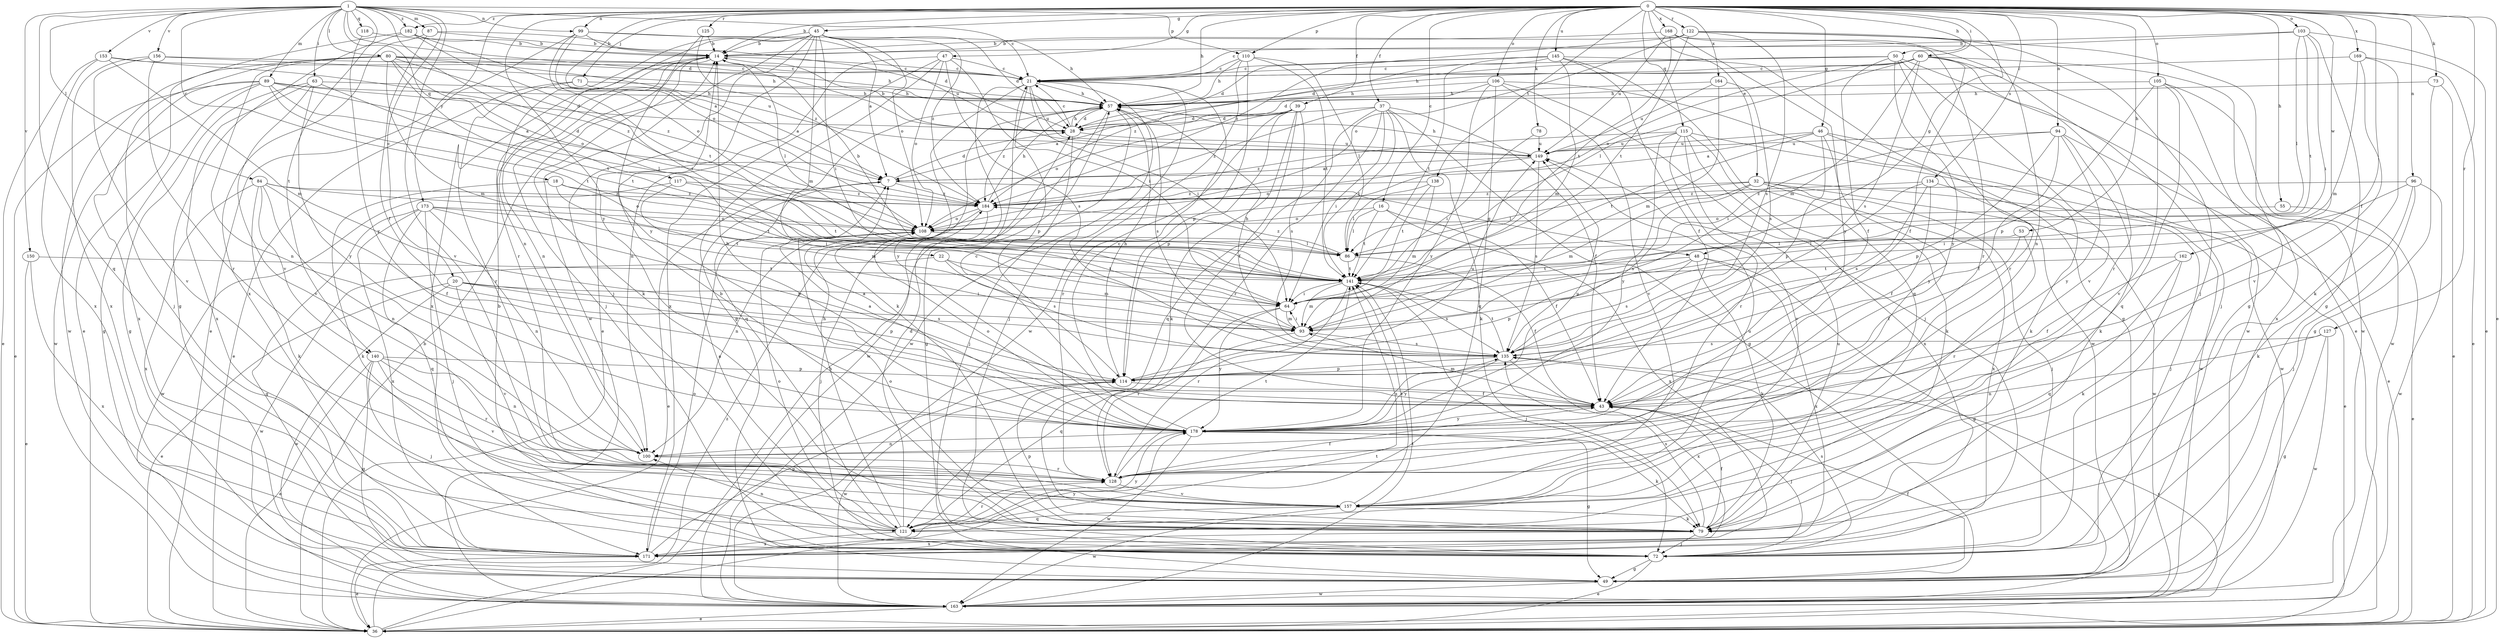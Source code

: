 strict digraph  {
0;
1;
7;
14;
16;
18;
20;
21;
22;
28;
32;
36;
37;
39;
43;
45;
46;
47;
48;
49;
50;
53;
55;
57;
60;
63;
64;
71;
72;
73;
78;
79;
80;
84;
86;
87;
89;
93;
94;
96;
99;
100;
103;
105;
106;
108;
110;
114;
115;
117;
118;
121;
122;
125;
127;
128;
134;
135;
138;
140;
141;
145;
149;
150;
153;
156;
157;
162;
163;
164;
168;
169;
171;
173;
178;
182;
184;
0 -> 14  [label=b];
0 -> 16  [label=c];
0 -> 32  [label=e];
0 -> 36  [label=e];
0 -> 37  [label=f];
0 -> 39  [label=f];
0 -> 43  [label=f];
0 -> 45  [label=g];
0 -> 46  [label=g];
0 -> 47  [label=g];
0 -> 48  [label=g];
0 -> 50  [label=h];
0 -> 53  [label=h];
0 -> 55  [label=h];
0 -> 57  [label=h];
0 -> 60  [label=i];
0 -> 71  [label=j];
0 -> 73  [label=k];
0 -> 78  [label=k];
0 -> 94  [label=n];
0 -> 96  [label=n];
0 -> 99  [label=n];
0 -> 103  [label=o];
0 -> 105  [label=o];
0 -> 106  [label=o];
0 -> 108  [label=o];
0 -> 110  [label=p];
0 -> 115  [label=q];
0 -> 122  [label=r];
0 -> 125  [label=r];
0 -> 127  [label=r];
0 -> 134  [label=s];
0 -> 138  [label=t];
0 -> 145  [label=u];
0 -> 162  [label=w];
0 -> 164  [label=x];
0 -> 168  [label=x];
0 -> 169  [label=x];
0 -> 173  [label=y];
0 -> 178  [label=y];
0 -> 182  [label=z];
1 -> 18  [label=c];
1 -> 20  [label=c];
1 -> 21  [label=c];
1 -> 22  [label=d];
1 -> 28  [label=d];
1 -> 63  [label=i];
1 -> 80  [label=l];
1 -> 84  [label=l];
1 -> 87  [label=m];
1 -> 89  [label=m];
1 -> 99  [label=n];
1 -> 110  [label=p];
1 -> 117  [label=q];
1 -> 118  [label=q];
1 -> 121  [label=q];
1 -> 140  [label=t];
1 -> 150  [label=v];
1 -> 153  [label=v];
1 -> 156  [label=v];
1 -> 157  [label=v];
1 -> 182  [label=z];
7 -> 28  [label=d];
7 -> 36  [label=e];
7 -> 48  [label=g];
7 -> 184  [label=z];
14 -> 21  [label=c];
14 -> 72  [label=j];
14 -> 79  [label=k];
14 -> 86  [label=l];
14 -> 100  [label=n];
14 -> 171  [label=x];
16 -> 43  [label=f];
16 -> 86  [label=l];
16 -> 108  [label=o];
16 -> 141  [label=t];
16 -> 171  [label=x];
18 -> 64  [label=i];
18 -> 79  [label=k];
18 -> 141  [label=t];
18 -> 184  [label=z];
20 -> 36  [label=e];
20 -> 64  [label=i];
20 -> 114  [label=p];
20 -> 135  [label=s];
20 -> 157  [label=v];
20 -> 163  [label=w];
21 -> 57  [label=h];
21 -> 64  [label=i];
21 -> 72  [label=j];
21 -> 79  [label=k];
21 -> 114  [label=p];
21 -> 149  [label=u];
21 -> 163  [label=w];
21 -> 178  [label=y];
22 -> 93  [label=m];
22 -> 135  [label=s];
22 -> 141  [label=t];
22 -> 163  [label=w];
28 -> 14  [label=b];
28 -> 21  [label=c];
28 -> 57  [label=h];
28 -> 72  [label=j];
28 -> 149  [label=u];
32 -> 36  [label=e];
32 -> 72  [label=j];
32 -> 86  [label=l];
32 -> 93  [label=m];
32 -> 135  [label=s];
32 -> 163  [label=w];
32 -> 171  [label=x];
32 -> 184  [label=z];
36 -> 14  [label=b];
36 -> 57  [label=h];
36 -> 135  [label=s];
36 -> 141  [label=t];
36 -> 184  [label=z];
37 -> 28  [label=d];
37 -> 43  [label=f];
37 -> 49  [label=g];
37 -> 64  [label=i];
37 -> 79  [label=k];
37 -> 121  [label=q];
37 -> 128  [label=r];
37 -> 141  [label=t];
37 -> 184  [label=z];
39 -> 7  [label=a];
39 -> 28  [label=d];
39 -> 43  [label=f];
39 -> 79  [label=k];
39 -> 108  [label=o];
39 -> 114  [label=p];
39 -> 128  [label=r];
39 -> 135  [label=s];
43 -> 7  [label=a];
43 -> 21  [label=c];
43 -> 72  [label=j];
43 -> 93  [label=m];
43 -> 178  [label=y];
45 -> 7  [label=a];
45 -> 14  [label=b];
45 -> 28  [label=d];
45 -> 36  [label=e];
45 -> 64  [label=i];
45 -> 72  [label=j];
45 -> 93  [label=m];
45 -> 100  [label=n];
45 -> 108  [label=o];
45 -> 128  [label=r];
45 -> 163  [label=w];
45 -> 184  [label=z];
46 -> 7  [label=a];
46 -> 79  [label=k];
46 -> 114  [label=p];
46 -> 141  [label=t];
46 -> 149  [label=u];
46 -> 163  [label=w];
46 -> 178  [label=y];
47 -> 21  [label=c];
47 -> 49  [label=g];
47 -> 64  [label=i];
47 -> 100  [label=n];
47 -> 108  [label=o];
47 -> 135  [label=s];
47 -> 171  [label=x];
48 -> 49  [label=g];
48 -> 79  [label=k];
48 -> 114  [label=p];
48 -> 135  [label=s];
48 -> 141  [label=t];
48 -> 171  [label=x];
49 -> 43  [label=f];
49 -> 163  [label=w];
50 -> 21  [label=c];
50 -> 43  [label=f];
50 -> 57  [label=h];
50 -> 128  [label=r];
50 -> 157  [label=v];
50 -> 163  [label=w];
50 -> 178  [label=y];
53 -> 43  [label=f];
53 -> 86  [label=l];
53 -> 128  [label=r];
55 -> 36  [label=e];
55 -> 108  [label=o];
57 -> 28  [label=d];
57 -> 49  [label=g];
57 -> 121  [label=q];
57 -> 135  [label=s];
57 -> 163  [label=w];
57 -> 184  [label=z];
60 -> 21  [label=c];
60 -> 28  [label=d];
60 -> 43  [label=f];
60 -> 72  [label=j];
60 -> 86  [label=l];
60 -> 93  [label=m];
60 -> 108  [label=o];
60 -> 128  [label=r];
60 -> 135  [label=s];
60 -> 163  [label=w];
63 -> 49  [label=g];
63 -> 57  [label=h];
63 -> 141  [label=t];
63 -> 157  [label=v];
63 -> 171  [label=x];
63 -> 178  [label=y];
64 -> 93  [label=m];
64 -> 128  [label=r];
64 -> 178  [label=y];
71 -> 7  [label=a];
71 -> 36  [label=e];
71 -> 57  [label=h];
71 -> 128  [label=r];
72 -> 14  [label=b];
72 -> 36  [label=e];
72 -> 49  [label=g];
72 -> 135  [label=s];
73 -> 36  [label=e];
73 -> 49  [label=g];
73 -> 57  [label=h];
78 -> 64  [label=i];
78 -> 149  [label=u];
79 -> 14  [label=b];
79 -> 43  [label=f];
79 -> 72  [label=j];
79 -> 108  [label=o];
79 -> 114  [label=p];
79 -> 135  [label=s];
79 -> 149  [label=u];
79 -> 171  [label=x];
80 -> 21  [label=c];
80 -> 57  [label=h];
80 -> 72  [label=j];
80 -> 93  [label=m];
80 -> 100  [label=n];
80 -> 108  [label=o];
80 -> 141  [label=t];
80 -> 149  [label=u];
80 -> 163  [label=w];
80 -> 184  [label=z];
84 -> 43  [label=f];
84 -> 79  [label=k];
84 -> 100  [label=n];
84 -> 108  [label=o];
84 -> 171  [label=x];
84 -> 184  [label=z];
84 -> 140  [label=v];
86 -> 14  [label=b];
86 -> 43  [label=f];
86 -> 141  [label=t];
86 -> 184  [label=z];
87 -> 14  [label=b];
87 -> 28  [label=d];
87 -> 43  [label=f];
87 -> 171  [label=x];
89 -> 7  [label=a];
89 -> 28  [label=d];
89 -> 36  [label=e];
89 -> 49  [label=g];
89 -> 57  [label=h];
89 -> 86  [label=l];
89 -> 141  [label=t];
89 -> 163  [label=w];
89 -> 171  [label=x];
93 -> 57  [label=h];
93 -> 64  [label=i];
93 -> 121  [label=q];
93 -> 135  [label=s];
94 -> 36  [label=e];
94 -> 43  [label=f];
94 -> 64  [label=i];
94 -> 79  [label=k];
94 -> 114  [label=p];
94 -> 149  [label=u];
94 -> 178  [label=y];
96 -> 64  [label=i];
96 -> 72  [label=j];
96 -> 79  [label=k];
96 -> 163  [label=w];
96 -> 184  [label=z];
99 -> 14  [label=b];
99 -> 36  [label=e];
99 -> 57  [label=h];
99 -> 108  [label=o];
99 -> 141  [label=t];
99 -> 149  [label=u];
100 -> 128  [label=r];
103 -> 14  [label=b];
103 -> 21  [label=c];
103 -> 36  [label=e];
103 -> 49  [label=g];
103 -> 64  [label=i];
103 -> 86  [label=l];
103 -> 141  [label=t];
105 -> 57  [label=h];
105 -> 114  [label=p];
105 -> 121  [label=q];
105 -> 157  [label=v];
105 -> 163  [label=w];
105 -> 171  [label=x];
106 -> 28  [label=d];
106 -> 57  [label=h];
106 -> 72  [label=j];
106 -> 121  [label=q];
106 -> 157  [label=v];
106 -> 163  [label=w];
106 -> 178  [label=y];
108 -> 86  [label=l];
110 -> 21  [label=c];
110 -> 57  [label=h];
110 -> 86  [label=l];
110 -> 114  [label=p];
110 -> 141  [label=t];
110 -> 163  [label=w];
114 -> 43  [label=f];
114 -> 57  [label=h];
114 -> 149  [label=u];
114 -> 163  [label=w];
115 -> 79  [label=k];
115 -> 128  [label=r];
115 -> 149  [label=u];
115 -> 157  [label=v];
115 -> 163  [label=w];
115 -> 171  [label=x];
115 -> 178  [label=y];
115 -> 184  [label=z];
117 -> 93  [label=m];
117 -> 141  [label=t];
117 -> 163  [label=w];
117 -> 184  [label=z];
118 -> 14  [label=b];
118 -> 178  [label=y];
121 -> 7  [label=a];
121 -> 28  [label=d];
121 -> 57  [label=h];
121 -> 100  [label=n];
121 -> 108  [label=o];
121 -> 128  [label=r];
121 -> 171  [label=x];
121 -> 178  [label=y];
122 -> 14  [label=b];
122 -> 49  [label=g];
122 -> 72  [label=j];
122 -> 100  [label=n];
122 -> 108  [label=o];
122 -> 135  [label=s];
122 -> 141  [label=t];
122 -> 184  [label=z];
125 -> 14  [label=b];
125 -> 178  [label=y];
125 -> 184  [label=z];
127 -> 49  [label=g];
127 -> 100  [label=n];
127 -> 135  [label=s];
127 -> 163  [label=w];
128 -> 43  [label=f];
128 -> 141  [label=t];
128 -> 157  [label=v];
134 -> 43  [label=f];
134 -> 64  [label=i];
134 -> 72  [label=j];
134 -> 135  [label=s];
134 -> 184  [label=z];
135 -> 114  [label=p];
135 -> 141  [label=t];
135 -> 171  [label=x];
135 -> 178  [label=y];
138 -> 86  [label=l];
138 -> 93  [label=m];
138 -> 141  [label=t];
138 -> 184  [label=z];
140 -> 36  [label=e];
140 -> 49  [label=g];
140 -> 72  [label=j];
140 -> 100  [label=n];
140 -> 114  [label=p];
140 -> 128  [label=r];
140 -> 157  [label=v];
141 -> 64  [label=i];
141 -> 72  [label=j];
141 -> 93  [label=m];
141 -> 128  [label=r];
141 -> 135  [label=s];
145 -> 21  [label=c];
145 -> 28  [label=d];
145 -> 43  [label=f];
145 -> 49  [label=g];
145 -> 93  [label=m];
145 -> 121  [label=q];
145 -> 141  [label=t];
145 -> 184  [label=z];
149 -> 7  [label=a];
149 -> 57  [label=h];
149 -> 108  [label=o];
149 -> 135  [label=s];
150 -> 36  [label=e];
150 -> 141  [label=t];
150 -> 171  [label=x];
153 -> 21  [label=c];
153 -> 36  [label=e];
153 -> 93  [label=m];
153 -> 171  [label=x];
153 -> 184  [label=z];
156 -> 21  [label=c];
156 -> 57  [label=h];
156 -> 128  [label=r];
156 -> 157  [label=v];
156 -> 171  [label=x];
157 -> 79  [label=k];
157 -> 121  [label=q];
157 -> 141  [label=t];
157 -> 149  [label=u];
157 -> 163  [label=w];
162 -> 43  [label=f];
162 -> 79  [label=k];
162 -> 121  [label=q];
162 -> 141  [label=t];
163 -> 36  [label=e];
163 -> 141  [label=t];
164 -> 57  [label=h];
164 -> 93  [label=m];
164 -> 135  [label=s];
164 -> 149  [label=u];
168 -> 14  [label=b];
168 -> 36  [label=e];
168 -> 128  [label=r];
168 -> 141  [label=t];
168 -> 149  [label=u];
168 -> 178  [label=y];
169 -> 21  [label=c];
169 -> 36  [label=e];
169 -> 79  [label=k];
169 -> 93  [label=m];
169 -> 157  [label=v];
171 -> 36  [label=e];
171 -> 108  [label=o];
171 -> 114  [label=p];
171 -> 178  [label=y];
173 -> 49  [label=g];
173 -> 72  [label=j];
173 -> 100  [label=n];
173 -> 108  [label=o];
173 -> 114  [label=p];
173 -> 121  [label=q];
173 -> 141  [label=t];
173 -> 171  [label=x];
178 -> 7  [label=a];
178 -> 14  [label=b];
178 -> 21  [label=c];
178 -> 49  [label=g];
178 -> 79  [label=k];
178 -> 100  [label=n];
178 -> 108  [label=o];
178 -> 135  [label=s];
178 -> 149  [label=u];
178 -> 163  [label=w];
182 -> 7  [label=a];
182 -> 14  [label=b];
182 -> 36  [label=e];
182 -> 49  [label=g];
182 -> 64  [label=i];
184 -> 57  [label=h];
184 -> 72  [label=j];
184 -> 100  [label=n];
184 -> 108  [label=o];
}
